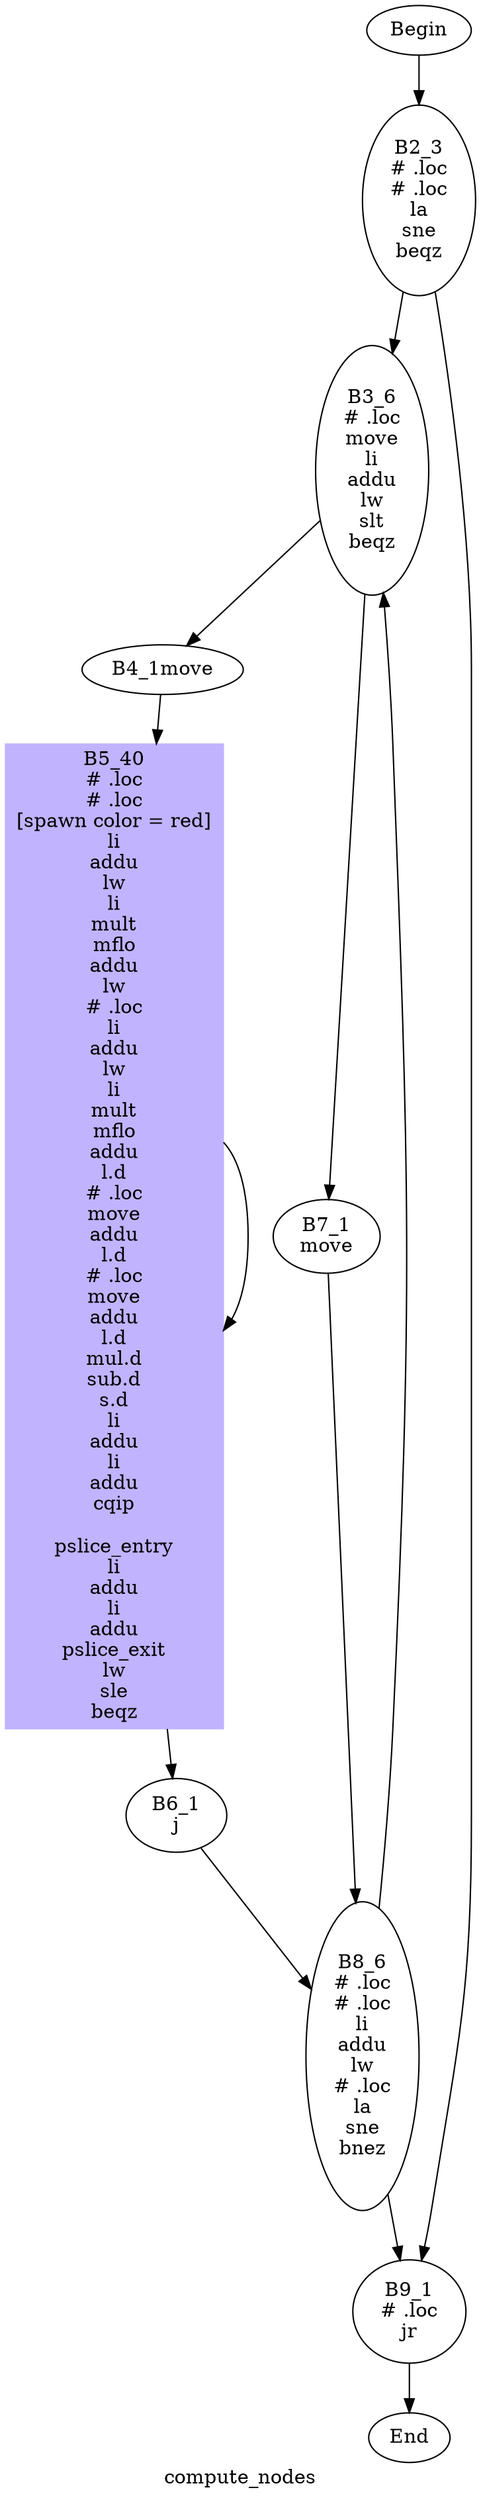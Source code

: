 digraph G{
	label = "compute_nodes"	style = "dashed";
	color = purple;
	Node0 [label = "Begin"];
	Node0 -> {Node2 }
	Node1 [label = "End"];
	Node1 -> {}
	Node2 [label = "B2_3\n# .loc\n# .loc\nla\nsne\nbeqz\n"];
	Node2 -> {Node3 Node9 }
	Node3 [label = "B3_6\n# .loc\nmove\nli\naddu\nlw\nslt\nbeqz\n"];
	Node3 -> {Node4 Node7 }
	Node4 [label = "B4_1move\n"];
	Node4 -> {Node5 }
	Node5 [label = "B5_40\n# .loc\n# .loc\n[spawn color = red]\nli\naddu\nlw\nli\nmult\nmflo\naddu\nlw\n# .loc\nli\naddu\nlw\nli\nmult\nmflo\naddu\nl.d\n# .loc\nmove\naddu\nl.d\n# .loc\nmove\naddu\nl.d\nmul.d\nsub.d\ns.d\nli\naddu\nli\naddu\ncqip\n\npslice_entry\nli\naddu\nli\naddu\npslice_exit\nlw\nsle\nbeqz\n"];
	Node5 -> {Node6 Node5 }
	Node6 [label = "B6_1\nj\n"];
	Node6 -> {Node8 }
	Node7 [label = "B7_1\nmove\n"];
	Node7 -> {Node8 }
	Node8 [label = "B8_6\n# .loc\n# .loc\nli\naddu\nlw\n# .loc\nla\nsne\nbnez\n"];
	Node8 -> {Node9 Node3 }
	Node9 [label = "B9_1\n# .loc\njr\n"];
	Node9 -> {Node1 }
	Node5 [shape = box ,style=filled ,color=".7 .3 1.0"];
}
